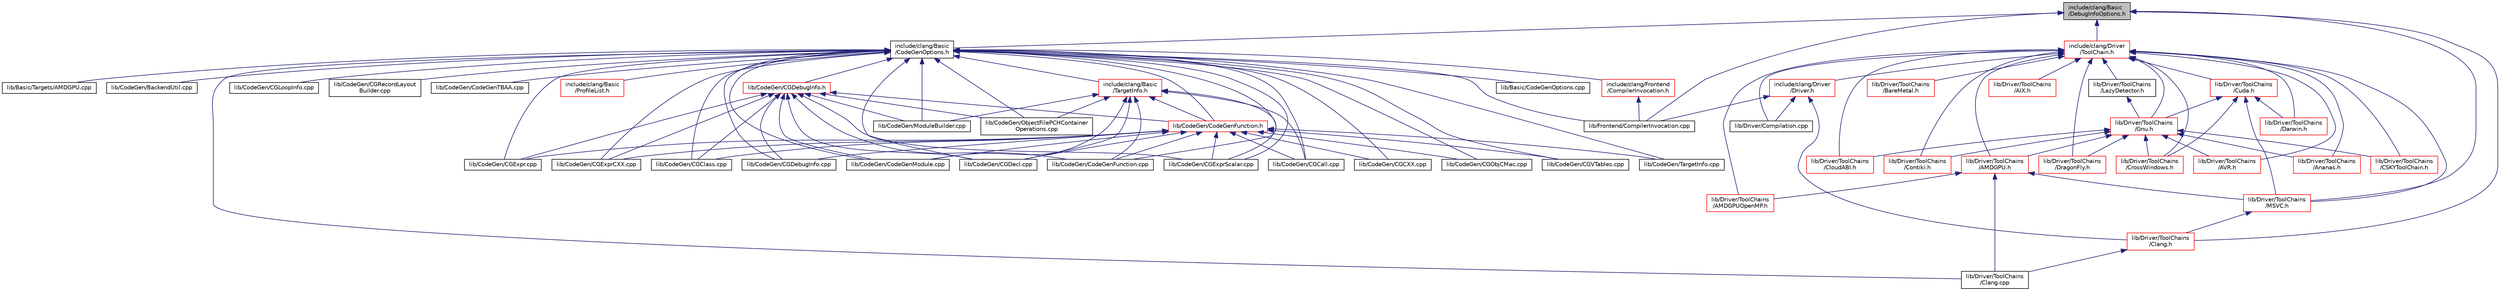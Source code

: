 digraph "include/clang/Basic/DebugInfoOptions.h"
{
 // LATEX_PDF_SIZE
  bgcolor="transparent";
  edge [fontname="Helvetica",fontsize="10",labelfontname="Helvetica",labelfontsize="10"];
  node [fontname="Helvetica",fontsize="10",shape=record];
  Node1 [label="include/clang/Basic\l/DebugInfoOptions.h",height=0.2,width=0.4,color="black", fillcolor="grey75", style="filled", fontcolor="black",tooltip=" "];
  Node1 -> Node2 [dir="back",color="midnightblue",fontsize="10",style="solid",fontname="Helvetica"];
  Node2 [label="include/clang/Basic\l/CodeGenOptions.h",height=0.2,width=0.4,color="black",URL="$CodeGenOptions_8h.html",tooltip=" "];
  Node2 -> Node3 [dir="back",color="midnightblue",fontsize="10",style="solid",fontname="Helvetica"];
  Node3 [label="include/clang/Basic\l/ProfileList.h",height=0.2,width=0.4,color="red",URL="$ProfileList_8h.html",tooltip=" "];
  Node2 -> Node742 [dir="back",color="midnightblue",fontsize="10",style="solid",fontname="Helvetica"];
  Node742 [label="include/clang/Basic\l/TargetInfo.h",height=0.2,width=0.4,color="red",URL="$include_2clang_2Basic_2TargetInfo_8h.html",tooltip=" "];
  Node742 -> Node108 [dir="back",color="midnightblue",fontsize="10",style="solid",fontname="Helvetica"];
  Node108 [label="lib/CodeGen/CodeGenFunction.h",height=0.2,width=0.4,color="red",URL="$CodeGenFunction_8h.html",tooltip=" "];
  Node108 -> Node112 [dir="back",color="midnightblue",fontsize="10",style="solid",fontname="Helvetica"];
  Node112 [label="lib/CodeGen/CGCall.cpp",height=0.2,width=0.4,color="black",URL="$CGCall_8cpp.html",tooltip=" "];
  Node108 -> Node113 [dir="back",color="midnightblue",fontsize="10",style="solid",fontname="Helvetica"];
  Node113 [label="lib/CodeGen/CGClass.cpp",height=0.2,width=0.4,color="black",URL="$CGClass_8cpp.html",tooltip=" "];
  Node108 -> Node123 [dir="back",color="midnightblue",fontsize="10",style="solid",fontname="Helvetica"];
  Node123 [label="lib/CodeGen/CGCXX.cpp",height=0.2,width=0.4,color="black",URL="$CGCXX_8cpp.html",tooltip=" "];
  Node108 -> Node114 [dir="back",color="midnightblue",fontsize="10",style="solid",fontname="Helvetica"];
  Node114 [label="lib/CodeGen/CGDebugInfo.cpp",height=0.2,width=0.4,color="black",URL="$CGDebugInfo_8cpp.html",tooltip=" "];
  Node108 -> Node115 [dir="back",color="midnightblue",fontsize="10",style="solid",fontname="Helvetica"];
  Node115 [label="lib/CodeGen/CGDecl.cpp",height=0.2,width=0.4,color="black",URL="$CGDecl_8cpp.html",tooltip=" "];
  Node108 -> Node127 [dir="back",color="midnightblue",fontsize="10",style="solid",fontname="Helvetica"];
  Node127 [label="lib/CodeGen/CGExpr.cpp",height=0.2,width=0.4,color="black",URL="$CGExpr_8cpp.html",tooltip=" "];
  Node108 -> Node130 [dir="back",color="midnightblue",fontsize="10",style="solid",fontname="Helvetica"];
  Node130 [label="lib/CodeGen/CGExprCXX.cpp",height=0.2,width=0.4,color="black",URL="$CGExprCXX_8cpp.html",tooltip=" "];
  Node108 -> Node131 [dir="back",color="midnightblue",fontsize="10",style="solid",fontname="Helvetica"];
  Node131 [label="lib/CodeGen/CGExprScalar.cpp",height=0.2,width=0.4,color="black",URL="$CGExprScalar_8cpp.html",tooltip=" "];
  Node108 -> Node116 [dir="back",color="midnightblue",fontsize="10",style="solid",fontname="Helvetica"];
  Node116 [label="lib/CodeGen/CGObjCMac.cpp",height=0.2,width=0.4,color="black",URL="$CGObjCMac_8cpp.html",tooltip=" "];
  Node108 -> Node136 [dir="back",color="midnightblue",fontsize="10",style="solid",fontname="Helvetica"];
  Node136 [label="lib/CodeGen/CGVTables.cpp",height=0.2,width=0.4,color="black",URL="$CGVTables_8cpp.html",tooltip=" "];
  Node108 -> Node117 [dir="back",color="midnightblue",fontsize="10",style="solid",fontname="Helvetica"];
  Node117 [label="lib/CodeGen/CodeGenFunction.cpp",height=0.2,width=0.4,color="black",URL="$CodeGenFunction_8cpp.html",tooltip=" "];
  Node108 -> Node118 [dir="back",color="midnightblue",fontsize="10",style="solid",fontname="Helvetica"];
  Node118 [label="lib/CodeGen/CodeGenModule.cpp",height=0.2,width=0.4,color="black",URL="$CodeGenModule_8cpp.html",tooltip=" "];
  Node108 -> Node119 [dir="back",color="midnightblue",fontsize="10",style="solid",fontname="Helvetica"];
  Node119 [label="lib/CodeGen/TargetInfo.cpp",height=0.2,width=0.4,color="black",URL="$CodeGen_2TargetInfo_8cpp.html",tooltip=" "];
  Node742 -> Node112 [dir="back",color="midnightblue",fontsize="10",style="solid",fontname="Helvetica"];
  Node742 -> Node115 [dir="back",color="midnightblue",fontsize="10",style="solid",fontname="Helvetica"];
  Node742 -> Node131 [dir="back",color="midnightblue",fontsize="10",style="solid",fontname="Helvetica"];
  Node742 -> Node117 [dir="back",color="midnightblue",fontsize="10",style="solid",fontname="Helvetica"];
  Node742 -> Node118 [dir="back",color="midnightblue",fontsize="10",style="solid",fontname="Helvetica"];
  Node742 -> Node163 [dir="back",color="midnightblue",fontsize="10",style="solid",fontname="Helvetica"];
  Node163 [label="lib/CodeGen/ModuleBuilder.cpp",height=0.2,width=0.4,color="black",URL="$ModuleBuilder_8cpp.html",tooltip=" "];
  Node742 -> Node164 [dir="back",color="midnightblue",fontsize="10",style="solid",fontname="Helvetica"];
  Node164 [label="lib/CodeGen/ObjectFilePCHContainer\lOperations.cpp",height=0.2,width=0.4,color="black",URL="$ObjectFilePCHContainerOperations_8cpp.html",tooltip=" "];
  Node2 -> Node424 [dir="back",color="midnightblue",fontsize="10",style="solid",fontname="Helvetica"];
  Node424 [label="include/clang/Frontend\l/CompilerInvocation.h",height=0.2,width=0.4,color="red",URL="$CompilerInvocation_8h.html",tooltip=" "];
  Node424 -> Node436 [dir="back",color="midnightblue",fontsize="10",style="solid",fontname="Helvetica"];
  Node436 [label="lib/Frontend/CompilerInvocation.cpp",height=0.2,width=0.4,color="black",URL="$CompilerInvocation_8cpp.html",tooltip=" "];
  Node2 -> Node813 [dir="back",color="midnightblue",fontsize="10",style="solid",fontname="Helvetica"];
  Node813 [label="lib/Basic/CodeGenOptions.cpp",height=0.2,width=0.4,color="black",URL="$CodeGenOptions_8cpp.html",tooltip=" "];
  Node2 -> Node752 [dir="back",color="midnightblue",fontsize="10",style="solid",fontname="Helvetica"];
  Node752 [label="lib/Basic/Targets/AMDGPU.cpp",height=0.2,width=0.4,color="black",URL="$Basic_2Targets_2AMDGPU_8cpp.html",tooltip=" "];
  Node2 -> Node814 [dir="back",color="midnightblue",fontsize="10",style="solid",fontname="Helvetica"];
  Node814 [label="lib/CodeGen/BackendUtil.cpp",height=0.2,width=0.4,color="black",URL="$BackendUtil_8cpp.html",tooltip=" "];
  Node2 -> Node815 [dir="back",color="midnightblue",fontsize="10",style="solid",fontname="Helvetica"];
  Node815 [label="lib/CodeGen/CGDebugInfo.h",height=0.2,width=0.4,color="red",URL="$CGDebugInfo_8h.html",tooltip=" "];
  Node815 -> Node108 [dir="back",color="midnightblue",fontsize="10",style="solid",fontname="Helvetica"];
  Node815 -> Node113 [dir="back",color="midnightblue",fontsize="10",style="solid",fontname="Helvetica"];
  Node815 -> Node114 [dir="back",color="midnightblue",fontsize="10",style="solid",fontname="Helvetica"];
  Node815 -> Node115 [dir="back",color="midnightblue",fontsize="10",style="solid",fontname="Helvetica"];
  Node815 -> Node127 [dir="back",color="midnightblue",fontsize="10",style="solid",fontname="Helvetica"];
  Node815 -> Node130 [dir="back",color="midnightblue",fontsize="10",style="solid",fontname="Helvetica"];
  Node815 -> Node131 [dir="back",color="midnightblue",fontsize="10",style="solid",fontname="Helvetica"];
  Node815 -> Node117 [dir="back",color="midnightblue",fontsize="10",style="solid",fontname="Helvetica"];
  Node815 -> Node118 [dir="back",color="midnightblue",fontsize="10",style="solid",fontname="Helvetica"];
  Node815 -> Node163 [dir="back",color="midnightblue",fontsize="10",style="solid",fontname="Helvetica"];
  Node815 -> Node164 [dir="back",color="midnightblue",fontsize="10",style="solid",fontname="Helvetica"];
  Node2 -> Node108 [dir="back",color="midnightblue",fontsize="10",style="solid",fontname="Helvetica"];
  Node2 -> Node112 [dir="back",color="midnightblue",fontsize="10",style="solid",fontname="Helvetica"];
  Node2 -> Node113 [dir="back",color="midnightblue",fontsize="10",style="solid",fontname="Helvetica"];
  Node2 -> Node123 [dir="back",color="midnightblue",fontsize="10",style="solid",fontname="Helvetica"];
  Node2 -> Node114 [dir="back",color="midnightblue",fontsize="10",style="solid",fontname="Helvetica"];
  Node2 -> Node115 [dir="back",color="midnightblue",fontsize="10",style="solid",fontname="Helvetica"];
  Node2 -> Node127 [dir="back",color="midnightblue",fontsize="10",style="solid",fontname="Helvetica"];
  Node2 -> Node130 [dir="back",color="midnightblue",fontsize="10",style="solid",fontname="Helvetica"];
  Node2 -> Node131 [dir="back",color="midnightblue",fontsize="10",style="solid",fontname="Helvetica"];
  Node2 -> Node734 [dir="back",color="midnightblue",fontsize="10",style="solid",fontname="Helvetica"];
  Node734 [label="lib/CodeGen/CGLoopInfo.cpp",height=0.2,width=0.4,color="black",URL="$CGLoopInfo_8cpp.html",tooltip=" "];
  Node2 -> Node116 [dir="back",color="midnightblue",fontsize="10",style="solid",fontname="Helvetica"];
  Node2 -> Node135 [dir="back",color="midnightblue",fontsize="10",style="solid",fontname="Helvetica"];
  Node135 [label="lib/CodeGen/CGRecordLayout\lBuilder.cpp",height=0.2,width=0.4,color="black",URL="$CGRecordLayoutBuilder_8cpp.html",tooltip=" "];
  Node2 -> Node136 [dir="back",color="midnightblue",fontsize="10",style="solid",fontname="Helvetica"];
  Node2 -> Node117 [dir="back",color="midnightblue",fontsize="10",style="solid",fontname="Helvetica"];
  Node2 -> Node118 [dir="back",color="midnightblue",fontsize="10",style="solid",fontname="Helvetica"];
  Node2 -> Node167 [dir="back",color="midnightblue",fontsize="10",style="solid",fontname="Helvetica"];
  Node167 [label="lib/CodeGen/CodeGenTBAA.cpp",height=0.2,width=0.4,color="black",URL="$CodeGenTBAA_8cpp.html",tooltip=" "];
  Node2 -> Node163 [dir="back",color="midnightblue",fontsize="10",style="solid",fontname="Helvetica"];
  Node2 -> Node164 [dir="back",color="midnightblue",fontsize="10",style="solid",fontname="Helvetica"];
  Node2 -> Node119 [dir="back",color="midnightblue",fontsize="10",style="solid",fontname="Helvetica"];
  Node2 -> Node817 [dir="back",color="midnightblue",fontsize="10",style="solid",fontname="Helvetica"];
  Node817 [label="lib/Driver/ToolChains\l/Clang.cpp",height=0.2,width=0.4,color="black",URL="$Clang_8cpp.html",tooltip=" "];
  Node2 -> Node436 [dir="back",color="midnightblue",fontsize="10",style="solid",fontname="Helvetica"];
  Node1 -> Node818 [dir="back",color="midnightblue",fontsize="10",style="solid",fontname="Helvetica"];
  Node818 [label="include/clang/Driver\l/ToolChain.h",height=0.2,width=0.4,color="red",URL="$ToolChain_8h.html",tooltip=" "];
  Node818 -> Node819 [dir="back",color="midnightblue",fontsize="10",style="solid",fontname="Helvetica"];
  Node819 [label="include/clang/Driver\l/Driver.h",height=0.2,width=0.4,color="red",URL="$Driver_8h.html",tooltip=" "];
  Node819 -> Node820 [dir="back",color="midnightblue",fontsize="10",style="solid",fontname="Helvetica"];
  Node820 [label="lib/Driver/Compilation.cpp",height=0.2,width=0.4,color="black",URL="$Compilation_8cpp.html",tooltip=" "];
  Node819 -> Node828 [dir="back",color="midnightblue",fontsize="10",style="solid",fontname="Helvetica"];
  Node828 [label="lib/Driver/ToolChains\l/Clang.h",height=0.2,width=0.4,color="red",URL="$Clang_8h.html",tooltip=" "];
  Node828 -> Node817 [dir="back",color="midnightblue",fontsize="10",style="solid",fontname="Helvetica"];
  Node819 -> Node436 [dir="back",color="midnightblue",fontsize="10",style="solid",fontname="Helvetica"];
  Node818 -> Node820 [dir="back",color="midnightblue",fontsize="10",style="solid",fontname="Helvetica"];
  Node818 -> Node937 [dir="back",color="midnightblue",fontsize="10",style="solid",fontname="Helvetica"];
  Node937 [label="lib/Driver/ToolChains\l/AIX.h",height=0.2,width=0.4,color="red",URL="$AIX_8h.html",tooltip=" "];
  Node818 -> Node938 [dir="back",color="midnightblue",fontsize="10",style="solid",fontname="Helvetica"];
  Node938 [label="lib/Driver/ToolChains\l/Cuda.h",height=0.2,width=0.4,color="red",URL="$lib_2Driver_2ToolChains_2Cuda_8h.html",tooltip=" "];
  Node938 -> Node823 [dir="back",color="midnightblue",fontsize="10",style="solid",fontname="Helvetica"];
  Node823 [label="lib/Driver/ToolChains\l/Gnu.h",height=0.2,width=0.4,color="red",URL="$Gnu_8h.html",tooltip=" "];
  Node823 -> Node824 [dir="back",color="midnightblue",fontsize="10",style="solid",fontname="Helvetica"];
  Node824 [label="lib/Driver/ToolChains\l/AMDGPU.h",height=0.2,width=0.4,color="red",URL="$Driver_2ToolChains_2AMDGPU_8h.html",tooltip=" "];
  Node824 -> Node825 [dir="back",color="midnightblue",fontsize="10",style="solid",fontname="Helvetica"];
  Node825 [label="lib/Driver/ToolChains\l/AMDGPUOpenMP.h",height=0.2,width=0.4,color="red",URL="$AMDGPUOpenMP_8h.html",tooltip=" "];
  Node824 -> Node827 [dir="back",color="midnightblue",fontsize="10",style="solid",fontname="Helvetica"];
  Node827 [label="lib/Driver/ToolChains\l/MSVC.h",height=0.2,width=0.4,color="red",URL="$MSVC_8h.html",tooltip=" "];
  Node827 -> Node828 [dir="back",color="midnightblue",fontsize="10",style="solid",fontname="Helvetica"];
  Node824 -> Node817 [dir="back",color="midnightblue",fontsize="10",style="solid",fontname="Helvetica"];
  Node823 -> Node836 [dir="back",color="midnightblue",fontsize="10",style="solid",fontname="Helvetica"];
  Node836 [label="lib/Driver/ToolChains\l/AVR.h",height=0.2,width=0.4,color="red",URL="$Driver_2ToolChains_2AVR_8h.html",tooltip=" "];
  Node823 -> Node838 [dir="back",color="midnightblue",fontsize="10",style="solid",fontname="Helvetica"];
  Node838 [label="lib/Driver/ToolChains\l/Ananas.h",height=0.2,width=0.4,color="red",URL="$Ananas_8h.html",tooltip=" "];
  Node823 -> Node840 [dir="back",color="midnightblue",fontsize="10",style="solid",fontname="Helvetica"];
  Node840 [label="lib/Driver/ToolChains\l/CSKYToolChain.h",height=0.2,width=0.4,color="red",URL="$CSKYToolChain_8h.html",tooltip=" "];
  Node823 -> Node842 [dir="back",color="midnightblue",fontsize="10",style="solid",fontname="Helvetica"];
  Node842 [label="lib/Driver/ToolChains\l/CloudABI.h",height=0.2,width=0.4,color="red",URL="$CloudABI_8h.html",tooltip=" "];
  Node823 -> Node844 [dir="back",color="midnightblue",fontsize="10",style="solid",fontname="Helvetica"];
  Node844 [label="lib/Driver/ToolChains\l/Contiki.h",height=0.2,width=0.4,color="red",URL="$Contiki_8h.html",tooltip=" "];
  Node823 -> Node846 [dir="back",color="midnightblue",fontsize="10",style="solid",fontname="Helvetica"];
  Node846 [label="lib/Driver/ToolChains\l/CrossWindows.h",height=0.2,width=0.4,color="red",URL="$CrossWindows_8h.html",tooltip=" "];
  Node823 -> Node848 [dir="back",color="midnightblue",fontsize="10",style="solid",fontname="Helvetica"];
  Node848 [label="lib/Driver/ToolChains\l/DragonFly.h",height=0.2,width=0.4,color="red",URL="$DragonFly_8h.html",tooltip=" "];
  Node938 -> Node827 [dir="back",color="midnightblue",fontsize="10",style="solid",fontname="Helvetica"];
  Node938 -> Node846 [dir="back",color="midnightblue",fontsize="10",style="solid",fontname="Helvetica"];
  Node938 -> Node895 [dir="back",color="midnightblue",fontsize="10",style="solid",fontname="Helvetica"];
  Node895 [label="lib/Driver/ToolChains\l/Darwin.h",height=0.2,width=0.4,color="red",URL="$Darwin_8h.html",tooltip=" "];
  Node818 -> Node939 [dir="back",color="midnightblue",fontsize="10",style="solid",fontname="Helvetica"];
  Node939 [label="lib/Driver/ToolChains\l/LazyDetector.h",height=0.2,width=0.4,color="black",URL="$LazyDetector_8h.html",tooltip=" "];
  Node939 -> Node823 [dir="back",color="midnightblue",fontsize="10",style="solid",fontname="Helvetica"];
  Node818 -> Node823 [dir="back",color="midnightblue",fontsize="10",style="solid",fontname="Helvetica"];
  Node818 -> Node824 [dir="back",color="midnightblue",fontsize="10",style="solid",fontname="Helvetica"];
  Node818 -> Node825 [dir="back",color="midnightblue",fontsize="10",style="solid",fontname="Helvetica"];
  Node818 -> Node836 [dir="back",color="midnightblue",fontsize="10",style="solid",fontname="Helvetica"];
  Node818 -> Node838 [dir="back",color="midnightblue",fontsize="10",style="solid",fontname="Helvetica"];
  Node818 -> Node940 [dir="back",color="midnightblue",fontsize="10",style="solid",fontname="Helvetica"];
  Node940 [label="lib/Driver/ToolChains\l/BareMetal.h",height=0.2,width=0.4,color="red",URL="$BareMetal_8h.html",tooltip=" "];
  Node818 -> Node840 [dir="back",color="midnightblue",fontsize="10",style="solid",fontname="Helvetica"];
  Node818 -> Node827 [dir="back",color="midnightblue",fontsize="10",style="solid",fontname="Helvetica"];
  Node818 -> Node842 [dir="back",color="midnightblue",fontsize="10",style="solid",fontname="Helvetica"];
  Node818 -> Node844 [dir="back",color="midnightblue",fontsize="10",style="solid",fontname="Helvetica"];
  Node818 -> Node846 [dir="back",color="midnightblue",fontsize="10",style="solid",fontname="Helvetica"];
  Node818 -> Node895 [dir="back",color="midnightblue",fontsize="10",style="solid",fontname="Helvetica"];
  Node818 -> Node848 [dir="back",color="midnightblue",fontsize="10",style="solid",fontname="Helvetica"];
  Node1 -> Node827 [dir="back",color="midnightblue",fontsize="10",style="solid",fontname="Helvetica"];
  Node1 -> Node828 [dir="back",color="midnightblue",fontsize="10",style="solid",fontname="Helvetica"];
  Node1 -> Node436 [dir="back",color="midnightblue",fontsize="10",style="solid",fontname="Helvetica"];
}
